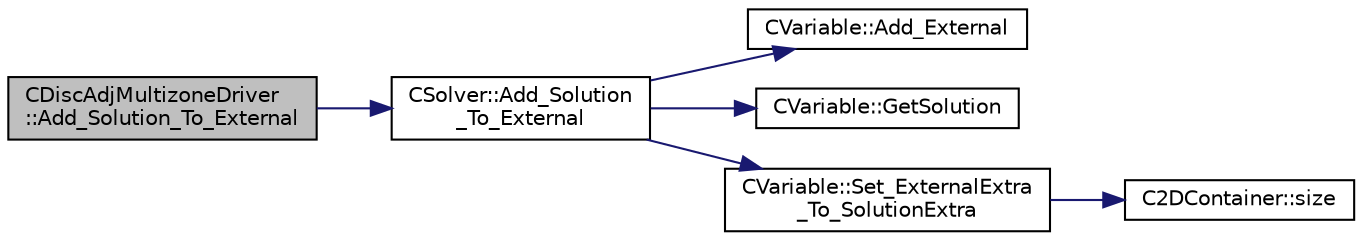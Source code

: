 digraph "CDiscAdjMultizoneDriver::Add_Solution_To_External"
{
 // LATEX_PDF_SIZE
  edge [fontname="Helvetica",fontsize="10",labelfontname="Helvetica",labelfontsize="10"];
  node [fontname="Helvetica",fontsize="10",shape=record];
  rankdir="LR";
  Node1 [label="CDiscAdjMultizoneDriver\l::Add_Solution_To_External",height=0.2,width=0.4,color="black", fillcolor="grey75", style="filled", fontcolor="black",tooltip="Add Solution vector to External."];
  Node1 -> Node2 [color="midnightblue",fontsize="10",style="solid",fontname="Helvetica"];
  Node2 [label="CSolver::Add_Solution\l_To_External",height=0.2,width=0.4,color="black", fillcolor="white", style="filled",URL="$classCSolver.html#a22fa1395771e72abb70a2001ee28e097",tooltip="Add the current Solution vector to External."];
  Node2 -> Node3 [color="midnightblue",fontsize="10",style="solid",fontname="Helvetica"];
  Node3 [label="CVariable::Add_External",height=0.2,width=0.4,color="black", fillcolor="white", style="filled",URL="$classCVariable.html#a68bcdac8af9ed15cb0a66a9f61cc337a",tooltip="Add a value to the External vector."];
  Node2 -> Node4 [color="midnightblue",fontsize="10",style="solid",fontname="Helvetica"];
  Node4 [label="CVariable::GetSolution",height=0.2,width=0.4,color="black", fillcolor="white", style="filled",URL="$classCVariable.html#a261483e39c23c1de7cb9aea7e917c121",tooltip="Get the solution."];
  Node2 -> Node5 [color="midnightblue",fontsize="10",style="solid",fontname="Helvetica"];
  Node5 [label="CVariable::Set_ExternalExtra\l_To_SolutionExtra",height=0.2,width=0.4,color="black", fillcolor="white", style="filled",URL="$classCVariable.html#addd0ef0cc73ab69f41efe3218c384dbf",tooltip="Store the adjoint solution of the extra adjoint into the external container."];
  Node5 -> Node6 [color="midnightblue",fontsize="10",style="solid",fontname="Helvetica"];
  Node6 [label="C2DContainer::size",height=0.2,width=0.4,color="black", fillcolor="white", style="filled",URL="$classC2DContainer.html#a8278113dbcf54123f9852e7e44583759",tooltip=" "];
}
